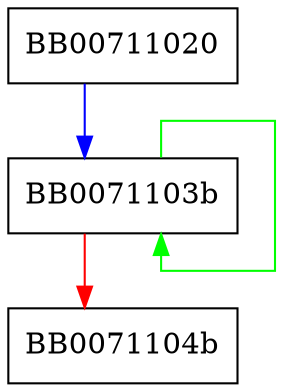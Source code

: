 digraph aesni_encrypt {
  node [shape="box"];
  graph [splines=ortho];
  BB00711020 -> BB0071103b [color="blue"];
  BB0071103b -> BB0071103b [color="green"];
  BB0071103b -> BB0071104b [color="red"];
}